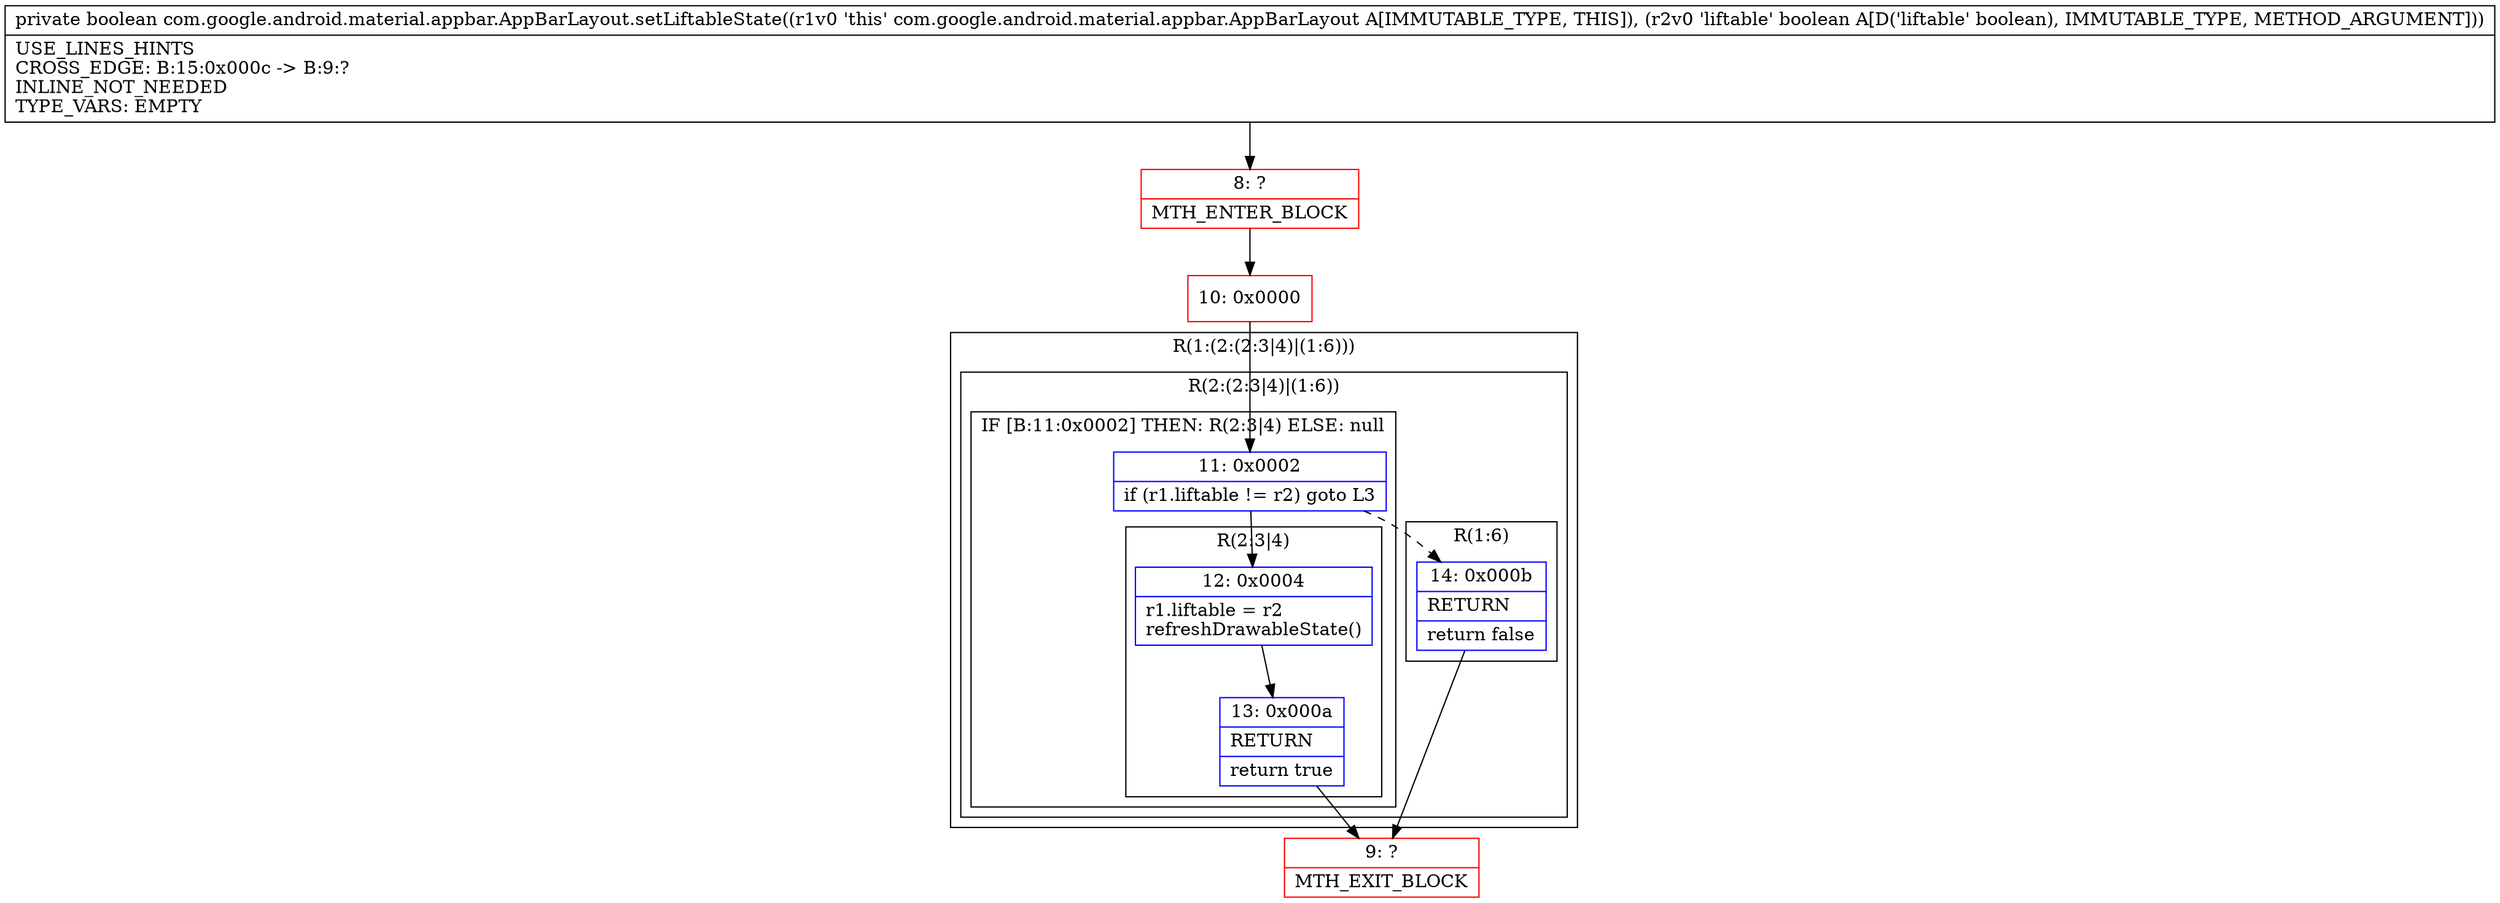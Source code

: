 digraph "CFG forcom.google.android.material.appbar.AppBarLayout.setLiftableState(Z)Z" {
subgraph cluster_Region_1308463166 {
label = "R(1:(2:(2:3|4)|(1:6)))";
node [shape=record,color=blue];
subgraph cluster_Region_418017776 {
label = "R(2:(2:3|4)|(1:6))";
node [shape=record,color=blue];
subgraph cluster_IfRegion_946984969 {
label = "IF [B:11:0x0002] THEN: R(2:3|4) ELSE: null";
node [shape=record,color=blue];
Node_11 [shape=record,label="{11\:\ 0x0002|if (r1.liftable != r2) goto L3\l}"];
subgraph cluster_Region_596183618 {
label = "R(2:3|4)";
node [shape=record,color=blue];
Node_12 [shape=record,label="{12\:\ 0x0004|r1.liftable = r2\lrefreshDrawableState()\l}"];
Node_13 [shape=record,label="{13\:\ 0x000a|RETURN\l|return true\l}"];
}
}
subgraph cluster_Region_47448685 {
label = "R(1:6)";
node [shape=record,color=blue];
Node_14 [shape=record,label="{14\:\ 0x000b|RETURN\l|return false\l}"];
}
}
}
Node_8 [shape=record,color=red,label="{8\:\ ?|MTH_ENTER_BLOCK\l}"];
Node_10 [shape=record,color=red,label="{10\:\ 0x0000}"];
Node_9 [shape=record,color=red,label="{9\:\ ?|MTH_EXIT_BLOCK\l}"];
MethodNode[shape=record,label="{private boolean com.google.android.material.appbar.AppBarLayout.setLiftableState((r1v0 'this' com.google.android.material.appbar.AppBarLayout A[IMMUTABLE_TYPE, THIS]), (r2v0 'liftable' boolean A[D('liftable' boolean), IMMUTABLE_TYPE, METHOD_ARGUMENT]))  | USE_LINES_HINTS\lCROSS_EDGE: B:15:0x000c \-\> B:9:?\lINLINE_NOT_NEEDED\lTYPE_VARS: EMPTY\l}"];
MethodNode -> Node_8;Node_11 -> Node_12;
Node_11 -> Node_14[style=dashed];
Node_12 -> Node_13;
Node_13 -> Node_9;
Node_14 -> Node_9;
Node_8 -> Node_10;
Node_10 -> Node_11;
}

